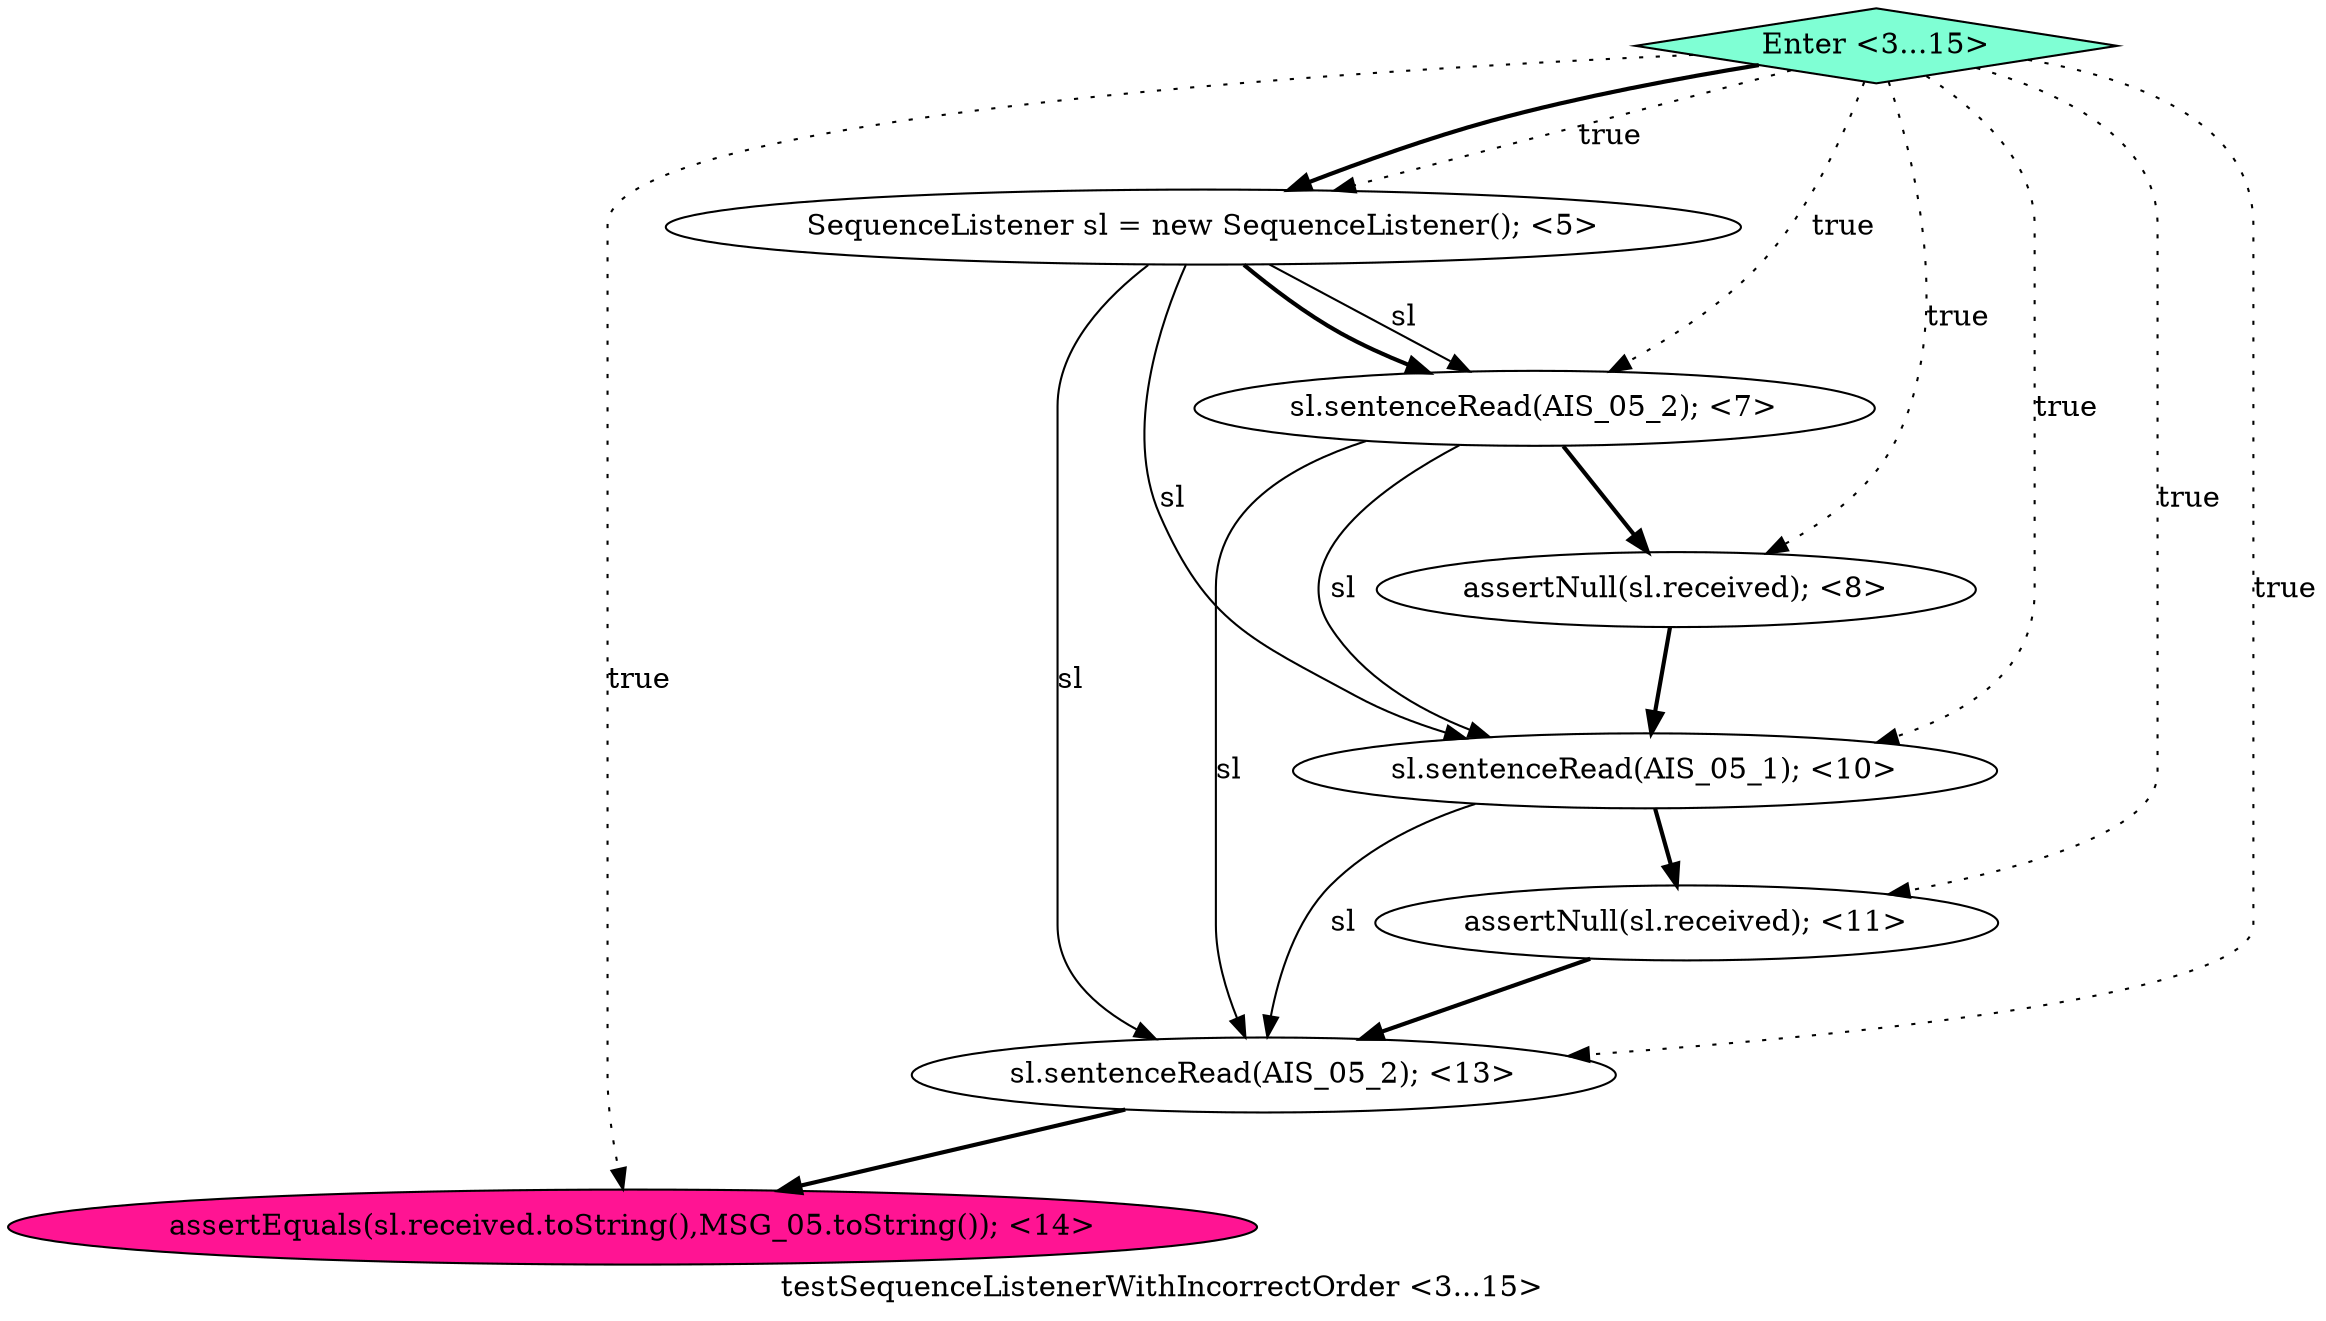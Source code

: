 digraph PDG {
label = "testSequenceListenerWithIncorrectOrder <3...15>";
0.7 [style = filled, label = "Enter <3...15>", fillcolor = aquamarine, shape = diamond];
0.0 [style = filled, label = "SequenceListener sl = new SequenceListener(); <5>", fillcolor = white, shape = ellipse];
0.2 [style = filled, label = "assertNull(sl.received); <8>", fillcolor = white, shape = ellipse];
0.3 [style = filled, label = "sl.sentenceRead(AIS_05_1); <10>", fillcolor = white, shape = ellipse];
0.1 [style = filled, label = "sl.sentenceRead(AIS_05_2); <7>", fillcolor = white, shape = ellipse];
0.4 [style = filled, label = "assertNull(sl.received); <11>", fillcolor = white, shape = ellipse];
0.5 [style = filled, label = "sl.sentenceRead(AIS_05_2); <13>", fillcolor = white, shape = ellipse];
0.6 [style = filled, label = "assertEquals(sl.received.toString(),MSG_05.toString()); <14>", fillcolor = deeppink, shape = ellipse];
0.0 -> 0.1 [style = solid, label="sl"];
0.0 -> 0.1 [style = bold, label=""];
0.0 -> 0.3 [style = solid, label="sl"];
0.0 -> 0.5 [style = solid, label="sl"];
0.1 -> 0.2 [style = bold, label=""];
0.1 -> 0.3 [style = solid, label="sl"];
0.1 -> 0.5 [style = solid, label="sl"];
0.2 -> 0.3 [style = bold, label=""];
0.3 -> 0.4 [style = bold, label=""];
0.3 -> 0.5 [style = solid, label="sl"];
0.4 -> 0.5 [style = bold, label=""];
0.5 -> 0.6 [style = bold, label=""];
0.7 -> 0.0 [style = dotted, label="true"];
0.7 -> 0.0 [style = bold, label=""];
0.7 -> 0.1 [style = dotted, label="true"];
0.7 -> 0.2 [style = dotted, label="true"];
0.7 -> 0.3 [style = dotted, label="true"];
0.7 -> 0.4 [style = dotted, label="true"];
0.7 -> 0.5 [style = dotted, label="true"];
0.7 -> 0.6 [style = dotted, label="true"];
}
